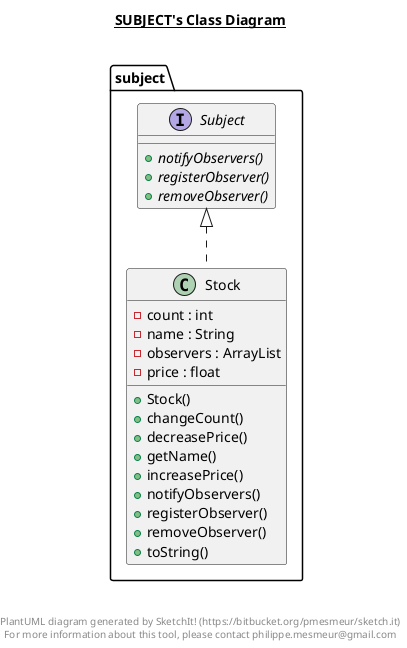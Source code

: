 @startuml

title __SUBJECT's Class Diagram__\n

  namespace subject {
    class subject.Stock {
        - count : int
        - name : String
        - observers : ArrayList
        - price : float
        + Stock()
        + changeCount()
        + decreasePrice()
        + getName()
        + increasePrice()
        + notifyObservers()
        + registerObserver()
        + removeObserver()
        + toString()
    }
  }
  

  namespace subject {
    interface subject.Subject {
        {abstract} + notifyObservers()
        {abstract} + registerObserver()
        {abstract} + removeObserver()
    }
  }
  

  subject.Stock .up.|> subject.Subject


right footer


PlantUML diagram generated by SketchIt! (https://bitbucket.org/pmesmeur/sketch.it)
For more information about this tool, please contact philippe.mesmeur@gmail.com
endfooter

@enduml
